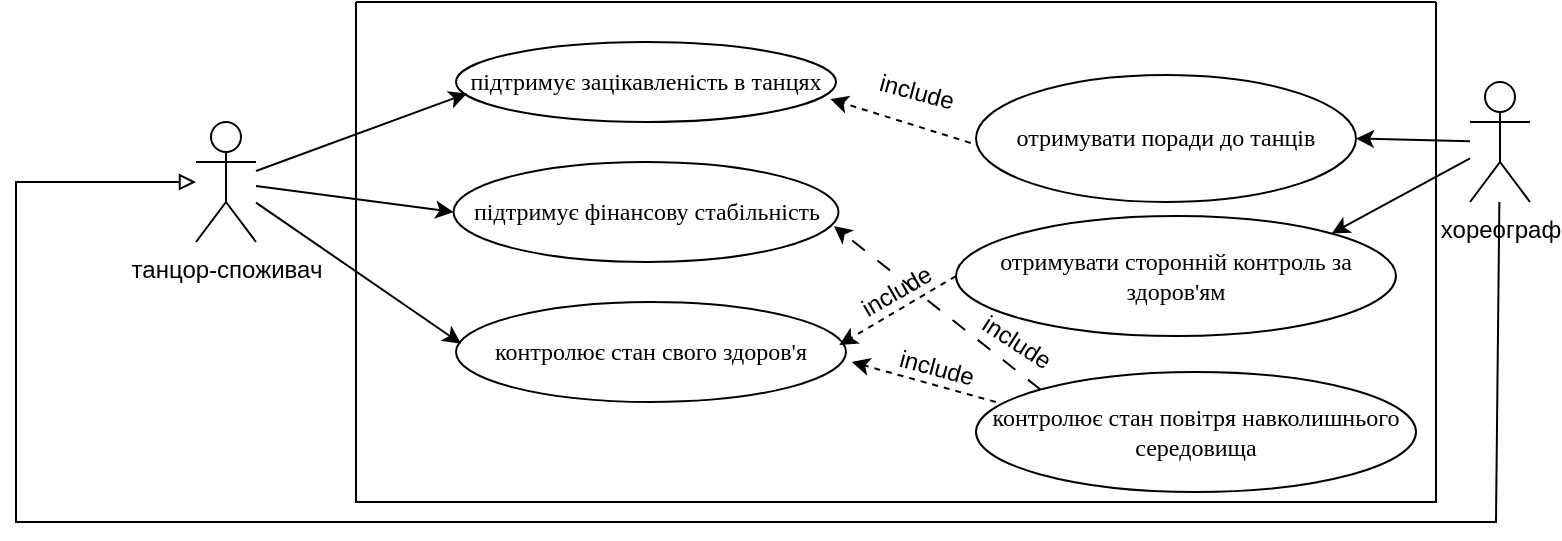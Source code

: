 <mxfile version="21.6.5" type="device">
  <diagram name="Страница — 1" id="wS0a-E_ivv_yOe_8BlFn">
    <mxGraphModel dx="1418" dy="828" grid="1" gridSize="10" guides="1" tooltips="1" connect="1" arrows="1" fold="1" page="1" pageScale="1" pageWidth="827" pageHeight="1169" math="0" shadow="0">
      <root>
        <mxCell id="0" />
        <mxCell id="1" parent="0" />
        <mxCell id="iGe3nFgzR7R-XXRQcmDe-5" value="танцор-споживач" style="shape=umlActor;verticalLabelPosition=bottom;verticalAlign=top;html=1;outlineConnect=0;" parent="1" vertex="1">
          <mxGeometry x="160" y="430" width="30" height="60" as="geometry" />
        </mxCell>
        <mxCell id="iGe3nFgzR7R-XXRQcmDe-6" value="підтримує зацікавленість в танцях" style="ellipse;whiteSpace=wrap;html=1;fontFamily=Times New Roman;" parent="1" vertex="1">
          <mxGeometry x="290" y="390" width="190" height="40" as="geometry" />
        </mxCell>
        <mxCell id="iGe3nFgzR7R-XXRQcmDe-7" value="підтримує фінансову стабільність" style="ellipse;whiteSpace=wrap;html=1;fontFamily=Times New Roman;" parent="1" vertex="1">
          <mxGeometry x="288.75" y="450" width="192.5" height="50" as="geometry" />
        </mxCell>
        <mxCell id="iGe3nFgzR7R-XXRQcmDe-8" value="контролює стан свого здоров&#39;я" style="ellipse;whiteSpace=wrap;html=1;fontFamily=Times New Roman;" parent="1" vertex="1">
          <mxGeometry x="290" y="520" width="195" height="50" as="geometry" />
        </mxCell>
        <mxCell id="iGe3nFgzR7R-XXRQcmDe-9" value="контролює стан повітря навколишнього середовища" style="ellipse;whiteSpace=wrap;html=1;fontFamily=Times New Roman;" parent="1" vertex="1">
          <mxGeometry x="550" y="555" width="220" height="60" as="geometry" />
        </mxCell>
        <mxCell id="iGe3nFgzR7R-XXRQcmDe-11" value="" style="endArrow=classic;html=1;rounded=0;exitX=0.045;exitY=0.25;exitDx=0;exitDy=0;exitPerimeter=0;entryX=1.015;entryY=0.6;entryDx=0;entryDy=0;entryPerimeter=0;dashed=1;" parent="1" source="iGe3nFgzR7R-XXRQcmDe-9" target="iGe3nFgzR7R-XXRQcmDe-8" edge="1">
          <mxGeometry width="50" height="50" relative="1" as="geometry">
            <mxPoint x="370" y="520" as="sourcePoint" />
            <mxPoint x="420" y="470" as="targetPoint" />
          </mxGeometry>
        </mxCell>
        <mxCell id="iGe3nFgzR7R-XXRQcmDe-12" value="include" style="text;html=1;align=center;verticalAlign=middle;resizable=0;points=[];autosize=1;strokeColor=none;fillColor=none;rotation=15;" parent="1" vertex="1">
          <mxGeometry x="500" y="538" width="60" height="30" as="geometry" />
        </mxCell>
        <mxCell id="iGe3nFgzR7R-XXRQcmDe-13" value="хореограф" style="shape=umlActor;verticalLabelPosition=bottom;verticalAlign=top;html=1;outlineConnect=0;" parent="1" vertex="1">
          <mxGeometry x="797" y="410" width="30" height="60" as="geometry" />
        </mxCell>
        <mxCell id="iGe3nFgzR7R-XXRQcmDe-14" value="" style="endArrow=classic;html=1;rounded=0;entryX=0.029;entryY=0.643;entryDx=0;entryDy=0;entryPerimeter=0;" parent="1" source="iGe3nFgzR7R-XXRQcmDe-5" target="iGe3nFgzR7R-XXRQcmDe-6" edge="1">
          <mxGeometry width="50" height="50" relative="1" as="geometry">
            <mxPoint x="370" y="520" as="sourcePoint" />
            <mxPoint x="420" y="470" as="targetPoint" />
          </mxGeometry>
        </mxCell>
        <mxCell id="iGe3nFgzR7R-XXRQcmDe-15" value="" style="endArrow=classic;html=1;rounded=0;entryX=0;entryY=0.5;entryDx=0;entryDy=0;" parent="1" source="iGe3nFgzR7R-XXRQcmDe-5" target="iGe3nFgzR7R-XXRQcmDe-7" edge="1">
          <mxGeometry width="50" height="50" relative="1" as="geometry">
            <mxPoint x="210" y="520" as="sourcePoint" />
            <mxPoint x="260" y="470" as="targetPoint" />
          </mxGeometry>
        </mxCell>
        <mxCell id="iGe3nFgzR7R-XXRQcmDe-16" value="" style="endArrow=classic;html=1;rounded=0;entryX=0.013;entryY=0.417;entryDx=0;entryDy=0;entryPerimeter=0;" parent="1" source="iGe3nFgzR7R-XXRQcmDe-5" target="iGe3nFgzR7R-XXRQcmDe-8" edge="1">
          <mxGeometry width="50" height="50" relative="1" as="geometry">
            <mxPoint x="370" y="520" as="sourcePoint" />
            <mxPoint x="420" y="470" as="targetPoint" />
          </mxGeometry>
        </mxCell>
        <mxCell id="iGe3nFgzR7R-XXRQcmDe-17" value="отримувати поради до танців" style="ellipse;whiteSpace=wrap;html=1;fontFamily=Times New Roman;" parent="1" vertex="1">
          <mxGeometry x="550" y="406.5" width="190" height="63.5" as="geometry" />
        </mxCell>
        <mxCell id="iGe3nFgzR7R-XXRQcmDe-18" value="include" style="text;html=1;align=center;verticalAlign=middle;resizable=0;points=[];autosize=1;strokeColor=none;fillColor=none;rotation=15;" parent="1" vertex="1">
          <mxGeometry x="490" y="400" width="60" height="30" as="geometry" />
        </mxCell>
        <mxCell id="iGe3nFgzR7R-XXRQcmDe-20" value="" style="endArrow=classic;html=1;rounded=0;exitX=-0.014;exitY=0.535;exitDx=0;exitDy=0;exitPerimeter=0;entryX=0.985;entryY=0.714;entryDx=0;entryDy=0;entryPerimeter=0;dashed=1;" parent="1" source="iGe3nFgzR7R-XXRQcmDe-17" target="iGe3nFgzR7R-XXRQcmDe-6" edge="1">
          <mxGeometry width="50" height="50" relative="1" as="geometry">
            <mxPoint x="370" y="520" as="sourcePoint" />
            <mxPoint x="420" y="470" as="targetPoint" />
          </mxGeometry>
        </mxCell>
        <mxCell id="iGe3nFgzR7R-XXRQcmDe-22" value="" style="endArrow=classic;html=1;rounded=0;entryX=1;entryY=0.5;entryDx=0;entryDy=0;" parent="1" source="iGe3nFgzR7R-XXRQcmDe-13" target="iGe3nFgzR7R-XXRQcmDe-17" edge="1">
          <mxGeometry width="50" height="50" relative="1" as="geometry">
            <mxPoint x="660" y="350" as="sourcePoint" />
            <mxPoint x="710" y="300" as="targetPoint" />
          </mxGeometry>
        </mxCell>
        <mxCell id="iGe3nFgzR7R-XXRQcmDe-23" value="отримувати сторонній контроль за здоров&#39;ям" style="ellipse;whiteSpace=wrap;html=1;fontFamily=Times New Roman;" parent="1" vertex="1">
          <mxGeometry x="540" y="477" width="220" height="60" as="geometry" />
        </mxCell>
        <mxCell id="iGe3nFgzR7R-XXRQcmDe-24" value="include" style="text;html=1;align=center;verticalAlign=middle;resizable=0;points=[];autosize=1;strokeColor=none;fillColor=none;rotation=-30;" parent="1" vertex="1">
          <mxGeometry x="480" y="500" width="60" height="30" as="geometry" />
        </mxCell>
        <mxCell id="iGe3nFgzR7R-XXRQcmDe-25" value="" style="endArrow=classic;html=1;rounded=0;exitX=0;exitY=0.5;exitDx=0;exitDy=0;entryX=0.983;entryY=0.429;entryDx=0;entryDy=0;entryPerimeter=0;dashed=1;" parent="1" source="iGe3nFgzR7R-XXRQcmDe-23" target="iGe3nFgzR7R-XXRQcmDe-8" edge="1">
          <mxGeometry width="50" height="50" relative="1" as="geometry">
            <mxPoint x="660" y="520" as="sourcePoint" />
            <mxPoint x="710" y="470" as="targetPoint" />
          </mxGeometry>
        </mxCell>
        <mxCell id="iGe3nFgzR7R-XXRQcmDe-26" value="" style="endArrow=classic;html=1;rounded=0;entryX=1;entryY=0;entryDx=0;entryDy=0;" parent="1" source="iGe3nFgzR7R-XXRQcmDe-13" target="iGe3nFgzR7R-XXRQcmDe-23" edge="1">
          <mxGeometry width="50" height="50" relative="1" as="geometry">
            <mxPoint x="660" y="520" as="sourcePoint" />
            <mxPoint x="710" y="470" as="targetPoint" />
          </mxGeometry>
        </mxCell>
        <mxCell id="iGe3nFgzR7R-XXRQcmDe-27" value="" style="endArrow=classic;html=1;rounded=0;exitX=0;exitY=0;exitDx=0;exitDy=0;entryX=0.988;entryY=0.64;entryDx=0;entryDy=0;entryPerimeter=0;dashed=1;dashPattern=8 8;" parent="1" source="iGe3nFgzR7R-XXRQcmDe-9" target="iGe3nFgzR7R-XXRQcmDe-7" edge="1">
          <mxGeometry width="50" height="50" relative="1" as="geometry">
            <mxPoint x="450" y="520" as="sourcePoint" />
            <mxPoint x="500" y="470" as="targetPoint" />
          </mxGeometry>
        </mxCell>
        <mxCell id="iGe3nFgzR7R-XXRQcmDe-28" value="include" style="text;html=1;align=center;verticalAlign=middle;resizable=0;points=[];autosize=1;strokeColor=none;fillColor=none;rotation=33;" parent="1" vertex="1">
          <mxGeometry x="540" y="525" width="60" height="30" as="geometry" />
        </mxCell>
        <mxCell id="iGe3nFgzR7R-XXRQcmDe-31" value="" style="endArrow=block;html=1;rounded=0;endFill=0;" parent="1" source="iGe3nFgzR7R-XXRQcmDe-13" target="iGe3nFgzR7R-XXRQcmDe-5" edge="1">
          <mxGeometry width="50" height="50" relative="1" as="geometry">
            <mxPoint x="450" y="500" as="sourcePoint" />
            <mxPoint x="160" y="630" as="targetPoint" />
            <Array as="points">
              <mxPoint x="810" y="630" />
              <mxPoint x="480" y="630" />
              <mxPoint x="175" y="630" />
              <mxPoint x="70" y="630" />
              <mxPoint x="70" y="460" />
            </Array>
          </mxGeometry>
        </mxCell>
        <mxCell id="lKts8aZJJUEc3eBl2lUq-2" value="" style="swimlane;startSize=0;" parent="1" vertex="1">
          <mxGeometry x="240" y="370" width="540" height="250" as="geometry" />
        </mxCell>
      </root>
    </mxGraphModel>
  </diagram>
</mxfile>
